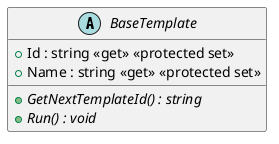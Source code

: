 @startuml
abstract class BaseTemplate {
    + Id : string <<get>> <<protected set>>
    + Name : string <<get>> <<protected set>>
    + {abstract} GetNextTemplateId() : string
    + {abstract} Run() : void
}
@enduml
